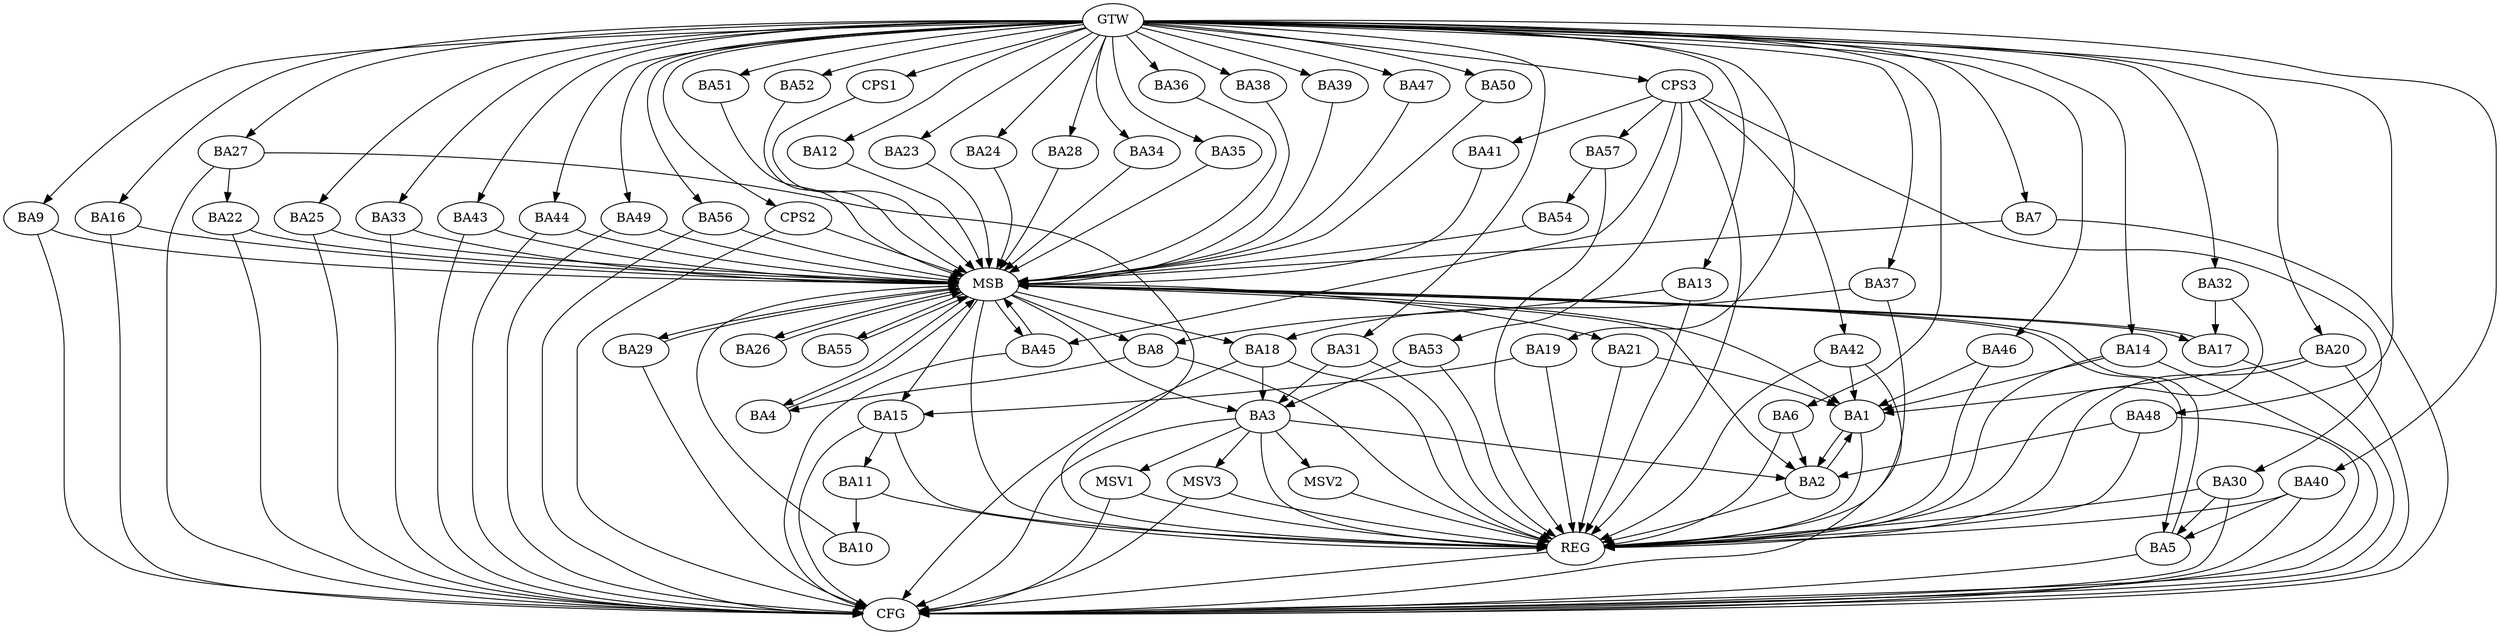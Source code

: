 strict digraph G {
  BA1 [ label="BA1" ];
  BA2 [ label="BA2" ];
  BA3 [ label="BA3" ];
  BA4 [ label="BA4" ];
  BA5 [ label="BA5" ];
  BA6 [ label="BA6" ];
  BA7 [ label="BA7" ];
  BA8 [ label="BA8" ];
  BA9 [ label="BA9" ];
  BA10 [ label="BA10" ];
  BA11 [ label="BA11" ];
  BA12 [ label="BA12" ];
  BA13 [ label="BA13" ];
  BA14 [ label="BA14" ];
  BA15 [ label="BA15" ];
  BA16 [ label="BA16" ];
  BA17 [ label="BA17" ];
  BA18 [ label="BA18" ];
  BA19 [ label="BA19" ];
  BA20 [ label="BA20" ];
  BA21 [ label="BA21" ];
  BA22 [ label="BA22" ];
  BA23 [ label="BA23" ];
  BA24 [ label="BA24" ];
  BA25 [ label="BA25" ];
  BA26 [ label="BA26" ];
  BA27 [ label="BA27" ];
  BA28 [ label="BA28" ];
  BA29 [ label="BA29" ];
  BA30 [ label="BA30" ];
  BA31 [ label="BA31" ];
  BA32 [ label="BA32" ];
  BA33 [ label="BA33" ];
  BA34 [ label="BA34" ];
  BA35 [ label="BA35" ];
  BA36 [ label="BA36" ];
  BA37 [ label="BA37" ];
  BA38 [ label="BA38" ];
  BA39 [ label="BA39" ];
  BA40 [ label="BA40" ];
  BA41 [ label="BA41" ];
  BA42 [ label="BA42" ];
  BA43 [ label="BA43" ];
  BA44 [ label="BA44" ];
  BA45 [ label="BA45" ];
  BA46 [ label="BA46" ];
  BA47 [ label="BA47" ];
  BA48 [ label="BA48" ];
  BA49 [ label="BA49" ];
  BA50 [ label="BA50" ];
  BA51 [ label="BA51" ];
  BA52 [ label="BA52" ];
  BA53 [ label="BA53" ];
  BA54 [ label="BA54" ];
  BA55 [ label="BA55" ];
  BA56 [ label="BA56" ];
  BA57 [ label="BA57" ];
  CPS1 [ label="CPS1" ];
  CPS2 [ label="CPS2" ];
  CPS3 [ label="CPS3" ];
  GTW [ label="GTW" ];
  REG [ label="REG" ];
  MSB [ label="MSB" ];
  CFG [ label="CFG" ];
  MSV1 [ label="MSV1" ];
  MSV2 [ label="MSV2" ];
  MSV3 [ label="MSV3" ];
  BA1 -> BA2;
  BA2 -> BA1;
  BA3 -> BA2;
  BA6 -> BA2;
  BA8 -> BA4;
  BA11 -> BA10;
  BA13 -> BA8;
  BA14 -> BA1;
  BA15 -> BA11;
  BA18 -> BA3;
  BA19 -> BA15;
  BA20 -> BA1;
  BA21 -> BA1;
  BA27 -> BA22;
  BA30 -> BA5;
  BA31 -> BA3;
  BA32 -> BA17;
  BA37 -> BA18;
  BA40 -> BA5;
  BA42 -> BA1;
  BA46 -> BA1;
  BA48 -> BA2;
  BA53 -> BA3;
  BA57 -> BA54;
  CPS3 -> BA45;
  CPS3 -> BA57;
  CPS3 -> BA30;
  CPS3 -> BA42;
  CPS3 -> BA53;
  CPS3 -> BA41;
  GTW -> BA6;
  GTW -> BA7;
  GTW -> BA9;
  GTW -> BA12;
  GTW -> BA13;
  GTW -> BA14;
  GTW -> BA16;
  GTW -> BA19;
  GTW -> BA20;
  GTW -> BA23;
  GTW -> BA24;
  GTW -> BA25;
  GTW -> BA27;
  GTW -> BA28;
  GTW -> BA31;
  GTW -> BA32;
  GTW -> BA33;
  GTW -> BA34;
  GTW -> BA35;
  GTW -> BA36;
  GTW -> BA37;
  GTW -> BA38;
  GTW -> BA39;
  GTW -> BA40;
  GTW -> BA43;
  GTW -> BA44;
  GTW -> BA46;
  GTW -> BA47;
  GTW -> BA48;
  GTW -> BA49;
  GTW -> BA50;
  GTW -> BA51;
  GTW -> BA52;
  GTW -> BA56;
  GTW -> CPS1;
  GTW -> CPS2;
  GTW -> CPS3;
  BA1 -> REG;
  BA2 -> REG;
  BA3 -> REG;
  BA6 -> REG;
  BA8 -> REG;
  BA11 -> REG;
  BA13 -> REG;
  BA14 -> REG;
  BA15 -> REG;
  BA18 -> REG;
  BA19 -> REG;
  BA20 -> REG;
  BA21 -> REG;
  BA27 -> REG;
  BA30 -> REG;
  BA31 -> REG;
  BA32 -> REG;
  BA37 -> REG;
  BA40 -> REG;
  BA42 -> REG;
  BA46 -> REG;
  BA48 -> REG;
  BA53 -> REG;
  BA57 -> REG;
  CPS3 -> REG;
  BA4 -> MSB;
  MSB -> BA2;
  MSB -> REG;
  BA5 -> MSB;
  MSB -> BA1;
  BA7 -> MSB;
  BA9 -> MSB;
  MSB -> BA3;
  BA10 -> MSB;
  MSB -> BA5;
  BA12 -> MSB;
  BA16 -> MSB;
  BA17 -> MSB;
  MSB -> BA4;
  BA22 -> MSB;
  BA23 -> MSB;
  BA24 -> MSB;
  BA25 -> MSB;
  MSB -> BA8;
  BA26 -> MSB;
  MSB -> BA15;
  BA28 -> MSB;
  BA29 -> MSB;
  BA33 -> MSB;
  BA34 -> MSB;
  BA35 -> MSB;
  BA36 -> MSB;
  BA38 -> MSB;
  BA39 -> MSB;
  BA41 -> MSB;
  MSB -> BA26;
  BA43 -> MSB;
  BA44 -> MSB;
  MSB -> BA17;
  BA45 -> MSB;
  BA47 -> MSB;
  BA49 -> MSB;
  MSB -> BA45;
  BA50 -> MSB;
  MSB -> BA21;
  BA51 -> MSB;
  BA52 -> MSB;
  BA54 -> MSB;
  BA55 -> MSB;
  BA56 -> MSB;
  CPS1 -> MSB;
  MSB -> BA29;
  CPS2 -> MSB;
  MSB -> BA18;
  MSB -> BA55;
  BA16 -> CFG;
  BA3 -> CFG;
  BA17 -> CFG;
  BA42 -> CFG;
  BA25 -> CFG;
  BA27 -> CFG;
  BA5 -> CFG;
  BA18 -> CFG;
  CPS2 -> CFG;
  BA44 -> CFG;
  BA15 -> CFG;
  BA45 -> CFG;
  BA48 -> CFG;
  BA40 -> CFG;
  BA49 -> CFG;
  BA7 -> CFG;
  BA29 -> CFG;
  BA56 -> CFG;
  BA30 -> CFG;
  BA22 -> CFG;
  BA33 -> CFG;
  BA20 -> CFG;
  BA14 -> CFG;
  BA43 -> CFG;
  BA9 -> CFG;
  REG -> CFG;
  BA3 -> MSV1;
  BA3 -> MSV2;
  BA3 -> MSV3;
  MSV1 -> REG;
  MSV1 -> CFG;
  MSV2 -> REG;
  MSV3 -> REG;
  MSV3 -> CFG;
}
